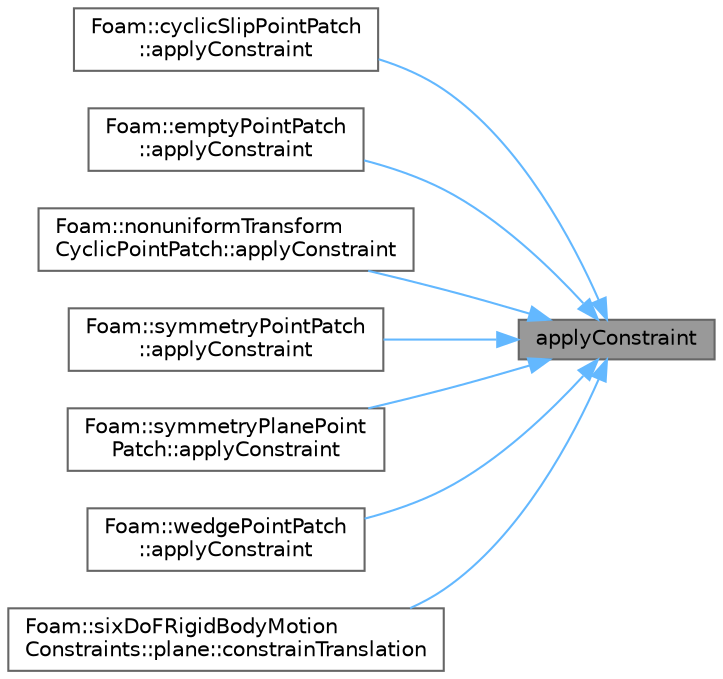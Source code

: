 digraph "applyConstraint"
{
 // LATEX_PDF_SIZE
  bgcolor="transparent";
  edge [fontname=Helvetica,fontsize=10,labelfontname=Helvetica,labelfontsize=10];
  node [fontname=Helvetica,fontsize=10,shape=box,height=0.2,width=0.4];
  rankdir="RL";
  Node1 [id="Node000001",label="applyConstraint",height=0.2,width=0.4,color="gray40", fillcolor="grey60", style="filled", fontcolor="black",tooltip=" "];
  Node1 -> Node2 [id="edge1_Node000001_Node000002",dir="back",color="steelblue1",style="solid",tooltip=" "];
  Node2 [id="Node000002",label="Foam::cyclicSlipPointPatch\l::applyConstraint",height=0.2,width=0.4,color="grey40", fillcolor="white", style="filled",URL="$classFoam_1_1cyclicSlipPointPatch.html#a0278544fed3fb66dca87ab7ecd9e429f",tooltip=" "];
  Node1 -> Node3 [id="edge2_Node000001_Node000003",dir="back",color="steelblue1",style="solid",tooltip=" "];
  Node3 [id="Node000003",label="Foam::emptyPointPatch\l::applyConstraint",height=0.2,width=0.4,color="grey40", fillcolor="white", style="filled",URL="$classFoam_1_1emptyPointPatch.html#a0278544fed3fb66dca87ab7ecd9e429f",tooltip=" "];
  Node1 -> Node4 [id="edge3_Node000001_Node000004",dir="back",color="steelblue1",style="solid",tooltip=" "];
  Node4 [id="Node000004",label="Foam::nonuniformTransform\lCyclicPointPatch::applyConstraint",height=0.2,width=0.4,color="grey40", fillcolor="white", style="filled",URL="$classFoam_1_1nonuniformTransformCyclicPointPatch.html#a0278544fed3fb66dca87ab7ecd9e429f",tooltip=" "];
  Node1 -> Node5 [id="edge4_Node000001_Node000005",dir="back",color="steelblue1",style="solid",tooltip=" "];
  Node5 [id="Node000005",label="Foam::symmetryPointPatch\l::applyConstraint",height=0.2,width=0.4,color="grey40", fillcolor="white", style="filled",URL="$classFoam_1_1symmetryPointPatch.html#a0278544fed3fb66dca87ab7ecd9e429f",tooltip=" "];
  Node1 -> Node6 [id="edge5_Node000001_Node000006",dir="back",color="steelblue1",style="solid",tooltip=" "];
  Node6 [id="Node000006",label="Foam::symmetryPlanePoint\lPatch::applyConstraint",height=0.2,width=0.4,color="grey40", fillcolor="white", style="filled",URL="$classFoam_1_1symmetryPlanePointPatch.html#a0278544fed3fb66dca87ab7ecd9e429f",tooltip=" "];
  Node1 -> Node7 [id="edge6_Node000001_Node000007",dir="back",color="steelblue1",style="solid",tooltip=" "];
  Node7 [id="Node000007",label="Foam::wedgePointPatch\l::applyConstraint",height=0.2,width=0.4,color="grey40", fillcolor="white", style="filled",URL="$classFoam_1_1wedgePointPatch.html#a0278544fed3fb66dca87ab7ecd9e429f",tooltip=" "];
  Node1 -> Node8 [id="edge7_Node000001_Node000008",dir="back",color="steelblue1",style="solid",tooltip=" "];
  Node8 [id="Node000008",label="Foam::sixDoFRigidBodyMotion\lConstraints::plane::constrainTranslation",height=0.2,width=0.4,color="grey40", fillcolor="white", style="filled",URL="$classFoam_1_1sixDoFRigidBodyMotionConstraints_1_1plane.html#a9221de3c2d648e898a823a0d45beaf4f",tooltip=" "];
}

